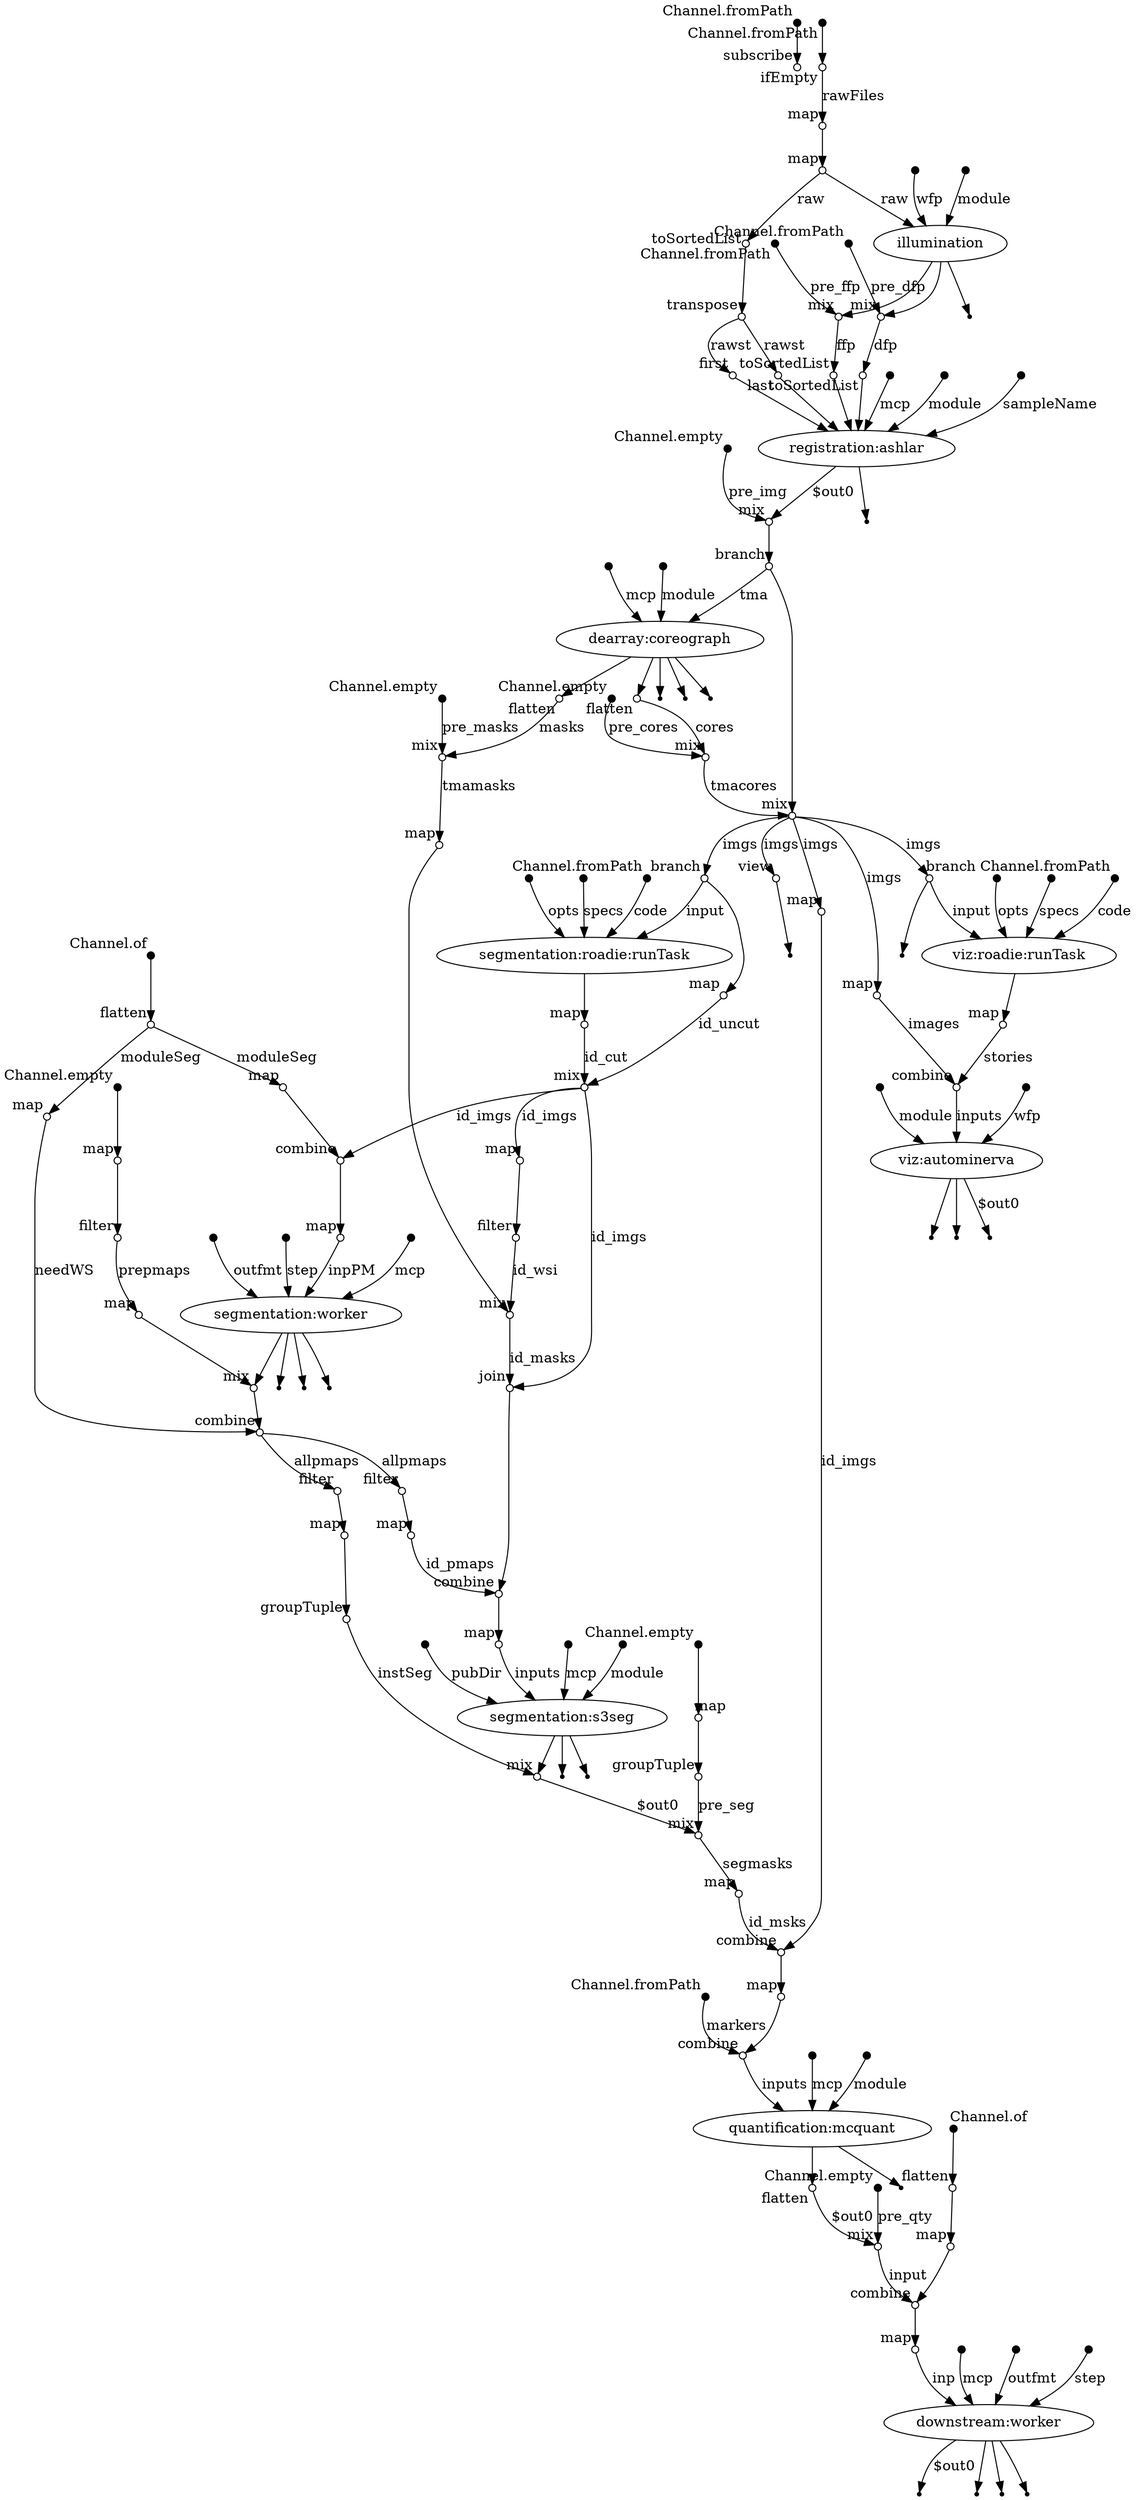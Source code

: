 digraph "flowchart" {
p0 [shape=point,label="",fixedsize=true,width=0.1,xlabel="Channel.fromPath"];
p1 [shape=circle,label="",fixedsize=true,width=0.1,xlabel="subscribe"];
p0 -> p1;

p2 [shape=point,label="",fixedsize=true,width=0.1,xlabel="Channel.fromPath"];
p99 [shape=circle,label="",fixedsize=true,width=0.1,xlabel="combine"];
p2 -> p99 [label="markers"];

p3 [shape=point,label="",fixedsize=true,width=0.1,xlabel="Channel.fromPath"];
p4 [shape=circle,label="",fixedsize=true,width=0.1,xlabel="ifEmpty"];
p3 -> p4;

p4 [shape=circle,label="",fixedsize=true,width=0.1,xlabel="ifEmpty"];
p5 [shape=circle,label="",fixedsize=true,width=0.1,xlabel="map"];
p4 -> p5 [label="rawFiles"];

p5 [shape=circle,label="",fixedsize=true,width=0.1,xlabel="map"];
p6 [shape=circle,label="",fixedsize=true,width=0.1,xlabel="map"];
p5 -> p6;

p6 [shape=circle,label="",fixedsize=true,width=0.1,xlabel="map"];
p21 [label="illumination"];
p6 -> p21 [label="raw"];

p7 [shape=point,label="",fixedsize=true,width=0.1,xlabel="Channel.fromPath"];
p24 [shape=circle,label="",fixedsize=true,width=0.1,xlabel="mix"];
p7 -> p24 [label="pre_dfp"];

p8 [shape=point,label="",fixedsize=true,width=0.1,xlabel="Channel.fromPath"];
p23 [shape=circle,label="",fixedsize=true,width=0.1,xlabel="mix"];
p8 -> p23 [label="pre_ffp"];

p9 [shape=point,label="",fixedsize=true,width=0.1,xlabel="Channel.empty"];
p36 [shape=circle,label="",fixedsize=true,width=0.1,xlabel="mix"];
p9 -> p36 [label="pre_img"];

p10 [shape=point,label="",fixedsize=true,width=0.1,xlabel="Channel.empty"];
p46 [shape=circle,label="",fixedsize=true,width=0.1,xlabel="mix"];
p10 -> p46 [label="pre_cores"];

p11 [shape=point,label="",fixedsize=true,width=0.1,xlabel="Channel.empty"];
p47 [shape=circle,label="",fixedsize=true,width=0.1,xlabel="mix"];
p11 -> p47 [label="pre_masks"];

p12 [shape=point,label="",fixedsize=true,width=0.1,xlabel="Channel.empty"];
p13 [shape=circle,label="",fixedsize=true,width=0.1,xlabel="map"];
p12 -> p13;

p13 [shape=circle,label="",fixedsize=true,width=0.1,xlabel="map"];
p14 [shape=circle,label="",fixedsize=true,width=0.1,xlabel="filter"];
p13 -> p14;

p14 [shape=circle,label="",fixedsize=true,width=0.1,xlabel="filter"];
p72 [shape=circle,label="",fixedsize=true,width=0.1,xlabel="map"];
p14 -> p72 [label="prepmaps"];

p15 [shape=point,label="",fixedsize=true,width=0.1,xlabel="Channel.empty"];
p16 [shape=circle,label="",fixedsize=true,width=0.1,xlabel="map"];
p15 -> p16;

p16 [shape=circle,label="",fixedsize=true,width=0.1,xlabel="map"];
p17 [shape=circle,label="",fixedsize=true,width=0.1,xlabel="groupTuple"];
p16 -> p17;

p17 [shape=circle,label="",fixedsize=true,width=0.1,xlabel="groupTuple"];
p94 [shape=circle,label="",fixedsize=true,width=0.1,xlabel="mix"];
p17 -> p94 [label="pre_seg"];

p18 [shape=point,label="",fixedsize=true,width=0.1,xlabel="Channel.empty"];
p105 [shape=circle,label="",fixedsize=true,width=0.1,xlabel="mix"];
p18 -> p105 [label="pre_qty"];

p19 [shape=point,label="",fixedsize=true,width=0.1];
p21 [label="illumination"];
p19 -> p21 [label="wfp"];

p20 [shape=point,label="",fixedsize=true,width=0.1];
p21 [label="illumination"];
p20 -> p21 [label="module"];

p21 [label="illumination"];
p24 [shape=circle,label="",fixedsize=true,width=0.1,xlabel="mix"];
p21 -> p24;

p21 [label="illumination"];
p23 [shape=circle,label="",fixedsize=true,width=0.1,xlabel="mix"];
p21 -> p23;

p21 [label="illumination"];
p22 [shape=point];
p21 -> p22;

p23 [shape=circle,label="",fixedsize=true,width=0.1,xlabel="mix"];
p29 [shape=circle,label="",fixedsize=true,width=0.1,xlabel="toSortedList"];
p23 -> p29 [label="ffp"];

p24 [shape=circle,label="",fixedsize=true,width=0.1,xlabel="mix"];
p30 [shape=circle,label="",fixedsize=true,width=0.1,xlabel="toSortedList"];
p24 -> p30 [label="dfp"];

p6 [shape=circle,label="",fixedsize=true,width=0.1,xlabel="map"];
p25 [shape=circle,label="",fixedsize=true,width=0.1,xlabel="toSortedList"];
p6 -> p25 [label="raw"];

p25 [shape=circle,label="",fixedsize=true,width=0.1,xlabel="toSortedList"];
p26 [shape=circle,label="",fixedsize=true,width=0.1,xlabel="transpose"];
p25 -> p26;

p26 [shape=circle,label="",fixedsize=true,width=0.1,xlabel="transpose"];
p27 [shape=circle,label="",fixedsize=true,width=0.1,xlabel="first"];
p26 -> p27 [label="rawst"];

p27 [shape=circle,label="",fixedsize=true,width=0.1,xlabel="first"];
p34 [label="registration:ashlar"];
p27 -> p34;

p26 [shape=circle,label="",fixedsize=true,width=0.1,xlabel="transpose"];
p28 [shape=circle,label="",fixedsize=true,width=0.1,xlabel="last"];
p26 -> p28 [label="rawst"];

p28 [shape=circle,label="",fixedsize=true,width=0.1,xlabel="last"];
p34 [label="registration:ashlar"];
p28 -> p34;

p29 [shape=circle,label="",fixedsize=true,width=0.1,xlabel="toSortedList"];
p34 [label="registration:ashlar"];
p29 -> p34;

p30 [shape=circle,label="",fixedsize=true,width=0.1,xlabel="toSortedList"];
p34 [label="registration:ashlar"];
p30 -> p34;

p31 [shape=point,label="",fixedsize=true,width=0.1];
p34 [label="registration:ashlar"];
p31 -> p34 [label="mcp"];

p32 [shape=point,label="",fixedsize=true,width=0.1];
p34 [label="registration:ashlar"];
p32 -> p34 [label="module"];

p33 [shape=point,label="",fixedsize=true,width=0.1];
p34 [label="registration:ashlar"];
p33 -> p34 [label="sampleName"];

p34 [label="registration:ashlar"];
p36 [shape=circle,label="",fixedsize=true,width=0.1,xlabel="mix"];
p34 -> p36 [label="$out0"];

p34 [label="registration:ashlar"];
p35 [shape=point];
p34 -> p35;

p36 [shape=circle,label="",fixedsize=true,width=0.1,xlabel="mix"];
p37 [shape=circle,label="",fixedsize=true,width=0.1,xlabel="branch"];
p36 -> p37;

p37 [shape=circle,label="",fixedsize=true,width=0.1,xlabel="branch"];
p40 [label="dearray:coreograph"];
p37 -> p40 [label="tma"];

p37 [shape=circle,label="",fixedsize=true,width=0.1,xlabel="branch"];
p48 [shape=circle,label="",fixedsize=true,width=0.1,xlabel="mix"];
p37 -> p48;

p38 [shape=point,label="",fixedsize=true,width=0.1];
p40 [label="dearray:coreograph"];
p38 -> p40 [label="mcp"];

p39 [shape=point,label="",fixedsize=true,width=0.1];
p40 [label="dearray:coreograph"];
p39 -> p40 [label="module"];

p40 [label="dearray:coreograph"];
p44 [shape=circle,label="",fixedsize=true,width=0.1,xlabel="flatten"];
p40 -> p44;

p40 [label="dearray:coreograph"];
p45 [shape=circle,label="",fixedsize=true,width=0.1,xlabel="flatten"];
p40 -> p45;

p40 [label="dearray:coreograph"];
p43 [shape=point];
p40 -> p43;

p40 [label="dearray:coreograph"];
p42 [shape=point];
p40 -> p42;

p40 [label="dearray:coreograph"];
p41 [shape=point];
p40 -> p41;

p44 [shape=circle,label="",fixedsize=true,width=0.1,xlabel="flatten"];
p46 [shape=circle,label="",fixedsize=true,width=0.1,xlabel="mix"];
p44 -> p46 [label="cores"];

p45 [shape=circle,label="",fixedsize=true,width=0.1,xlabel="flatten"];
p47 [shape=circle,label="",fixedsize=true,width=0.1,xlabel="mix"];
p45 -> p47 [label="masks"];

p46 [shape=circle,label="",fixedsize=true,width=0.1,xlabel="mix"];
p48 [shape=circle,label="",fixedsize=true,width=0.1,xlabel="mix"];
p46 -> p48 [label="tmacores"];

p47 [shape=circle,label="",fixedsize=true,width=0.1,xlabel="mix"];
p79 [shape=circle,label="",fixedsize=true,width=0.1,xlabel="map"];
p47 -> p79 [label="tmamasks"];

p48 [shape=circle,label="",fixedsize=true,width=0.1,xlabel="mix"];
p49 [shape=circle,label="",fixedsize=true,width=0.1,xlabel="view"];
p48 -> p49 [label="imgs"];

p49 [shape=circle,label="",fixedsize=true,width=0.1,xlabel="view"];
p50 [shape=point];
p49 -> p50;

p51 [shape=point,label="",fixedsize=true,width=0.1,xlabel="Channel.of"];
p52 [shape=circle,label="",fixedsize=true,width=0.1,xlabel="flatten"];
p51 -> p52;

p52 [shape=circle,label="",fixedsize=true,width=0.1,xlabel="flatten"];
p53 [shape=circle,label="",fixedsize=true,width=0.1,xlabel="map"];
p52 -> p53 [label="moduleSeg"];

p53 [shape=circle,label="",fixedsize=true,width=0.1,xlabel="map"];
p74 [shape=circle,label="",fixedsize=true,width=0.1,xlabel="combine"];
p53 -> p74 [label="needWS"];

p48 [shape=circle,label="",fixedsize=true,width=0.1,xlabel="mix"];
p54 [shape=circle,label="",fixedsize=true,width=0.1,xlabel="branch"];
p48 -> p54 [label="imgs"];

p54 [shape=circle,label="",fixedsize=true,width=0.1,xlabel="branch"];
p58 [label="segmentation:roadie:runTask"];
p54 -> p58 [label="input"];

p54 [shape=circle,label="",fixedsize=true,width=0.1,xlabel="branch"];
p60 [shape=circle,label="",fixedsize=true,width=0.1,xlabel="map"];
p54 -> p60;

p55 [shape=point,label="",fixedsize=true,width=0.1,xlabel="Channel.fromPath"];
p58 [label="segmentation:roadie:runTask"];
p55 -> p58 [label="code"];

p56 [shape=point,label="",fixedsize=true,width=0.1];
p58 [label="segmentation:roadie:runTask"];
p56 -> p58 [label="opts"];

p57 [shape=point,label="",fixedsize=true,width=0.1];
p58 [label="segmentation:roadie:runTask"];
p57 -> p58 [label="specs"];

p58 [label="segmentation:roadie:runTask"];
p59 [shape=circle,label="",fixedsize=true,width=0.1,xlabel="map"];
p58 -> p59;

p59 [shape=circle,label="",fixedsize=true,width=0.1,xlabel="map"];
p61 [shape=circle,label="",fixedsize=true,width=0.1,xlabel="mix"];
p59 -> p61 [label="id_cut"];

p60 [shape=circle,label="",fixedsize=true,width=0.1,xlabel="map"];
p61 [shape=circle,label="",fixedsize=true,width=0.1,xlabel="mix"];
p60 -> p61 [label="id_uncut"];

p61 [shape=circle,label="",fixedsize=true,width=0.1,xlabel="mix"];
p63 [shape=circle,label="",fixedsize=true,width=0.1,xlabel="combine"];
p61 -> p63 [label="id_imgs"];

p52 [shape=circle,label="",fixedsize=true,width=0.1,xlabel="flatten"];
p62 [shape=circle,label="",fixedsize=true,width=0.1,xlabel="map"];
p52 -> p62 [label="moduleSeg"];

p62 [shape=circle,label="",fixedsize=true,width=0.1,xlabel="map"];
p63 [shape=circle,label="",fixedsize=true,width=0.1,xlabel="combine"];
p62 -> p63;

p63 [shape=circle,label="",fixedsize=true,width=0.1,xlabel="combine"];
p64 [shape=circle,label="",fixedsize=true,width=0.1,xlabel="map"];
p63 -> p64;

p64 [shape=circle,label="",fixedsize=true,width=0.1,xlabel="map"];
p68 [label="segmentation:worker"];
p64 -> p68 [label="inpPM"];

p65 [shape=point,label="",fixedsize=true,width=0.1];
p68 [label="segmentation:worker"];
p65 -> p68 [label="mcp"];

p66 [shape=point,label="",fixedsize=true,width=0.1];
p68 [label="segmentation:worker"];
p66 -> p68 [label="outfmt"];

p67 [shape=point,label="",fixedsize=true,width=0.1];
p68 [label="segmentation:worker"];
p67 -> p68 [label="step"];

p68 [label="segmentation:worker"];
p73 [shape=circle,label="",fixedsize=true,width=0.1,xlabel="mix"];
p68 -> p73;

p68 [label="segmentation:worker"];
p71 [shape=point];
p68 -> p71;

p68 [label="segmentation:worker"];
p70 [shape=point];
p68 -> p70;

p68 [label="segmentation:worker"];
p69 [shape=point];
p68 -> p69;

p72 [shape=circle,label="",fixedsize=true,width=0.1,xlabel="map"];
p73 [shape=circle,label="",fixedsize=true,width=0.1,xlabel="mix"];
p72 -> p73;

p73 [shape=circle,label="",fixedsize=true,width=0.1,xlabel="mix"];
p74 [shape=circle,label="",fixedsize=true,width=0.1,xlabel="combine"];
p73 -> p74;

p74 [shape=circle,label="",fixedsize=true,width=0.1,xlabel="combine"];
p75 [shape=circle,label="",fixedsize=true,width=0.1,xlabel="filter"];
p74 -> p75 [label="allpmaps"];

p75 [shape=circle,label="",fixedsize=true,width=0.1,xlabel="filter"];
p76 [shape=circle,label="",fixedsize=true,width=0.1,xlabel="map"];
p75 -> p76;

p76 [shape=circle,label="",fixedsize=true,width=0.1,xlabel="map"];
p82 [shape=circle,label="",fixedsize=true,width=0.1,xlabel="combine"];
p76 -> p82 [label="id_pmaps"];

p61 [shape=circle,label="",fixedsize=true,width=0.1,xlabel="mix"];
p77 [shape=circle,label="",fixedsize=true,width=0.1,xlabel="map"];
p61 -> p77 [label="id_imgs"];

p77 [shape=circle,label="",fixedsize=true,width=0.1,xlabel="map"];
p78 [shape=circle,label="",fixedsize=true,width=0.1,xlabel="filter"];
p77 -> p78;

p78 [shape=circle,label="",fixedsize=true,width=0.1,xlabel="filter"];
p80 [shape=circle,label="",fixedsize=true,width=0.1,xlabel="mix"];
p78 -> p80 [label="id_wsi"];

p79 [shape=circle,label="",fixedsize=true,width=0.1,xlabel="map"];
p80 [shape=circle,label="",fixedsize=true,width=0.1,xlabel="mix"];
p79 -> p80;

p80 [shape=circle,label="",fixedsize=true,width=0.1,xlabel="mix"];
p81 [shape=circle,label="",fixedsize=true,width=0.1,xlabel="join"];
p80 -> p81 [label="id_masks"];

p61 [shape=circle,label="",fixedsize=true,width=0.1,xlabel="mix"];
p81 [shape=circle,label="",fixedsize=true,width=0.1,xlabel="join"];
p61 -> p81 [label="id_imgs"];

p81 [shape=circle,label="",fixedsize=true,width=0.1,xlabel="join"];
p82 [shape=circle,label="",fixedsize=true,width=0.1,xlabel="combine"];
p81 -> p82;

p82 [shape=circle,label="",fixedsize=true,width=0.1,xlabel="combine"];
p83 [shape=circle,label="",fixedsize=true,width=0.1,xlabel="map"];
p82 -> p83;

p83 [shape=circle,label="",fixedsize=true,width=0.1,xlabel="map"];
p87 [label="segmentation:s3seg"];
p83 -> p87 [label="inputs"];

p84 [shape=point,label="",fixedsize=true,width=0.1];
p87 [label="segmentation:s3seg"];
p84 -> p87 [label="mcp"];

p85 [shape=point,label="",fixedsize=true,width=0.1];
p87 [label="segmentation:s3seg"];
p85 -> p87 [label="module"];

p86 [shape=point,label="",fixedsize=true,width=0.1];
p87 [label="segmentation:s3seg"];
p86 -> p87 [label="pubDir"];

p87 [label="segmentation:s3seg"];
p93 [shape=circle,label="",fixedsize=true,width=0.1,xlabel="mix"];
p87 -> p93;

p87 [label="segmentation:s3seg"];
p89 [shape=point];
p87 -> p89;

p87 [label="segmentation:s3seg"];
p88 [shape=point];
p87 -> p88;

p74 [shape=circle,label="",fixedsize=true,width=0.1,xlabel="combine"];
p90 [shape=circle,label="",fixedsize=true,width=0.1,xlabel="filter"];
p74 -> p90 [label="allpmaps"];

p90 [shape=circle,label="",fixedsize=true,width=0.1,xlabel="filter"];
p91 [shape=circle,label="",fixedsize=true,width=0.1,xlabel="map"];
p90 -> p91;

p91 [shape=circle,label="",fixedsize=true,width=0.1,xlabel="map"];
p92 [shape=circle,label="",fixedsize=true,width=0.1,xlabel="groupTuple"];
p91 -> p92;

p92 [shape=circle,label="",fixedsize=true,width=0.1,xlabel="groupTuple"];
p93 [shape=circle,label="",fixedsize=true,width=0.1,xlabel="mix"];
p92 -> p93 [label="instSeg"];

p93 [shape=circle,label="",fixedsize=true,width=0.1,xlabel="mix"];
p94 [shape=circle,label="",fixedsize=true,width=0.1,xlabel="mix"];
p93 -> p94 [label="$out0"];

p94 [shape=circle,label="",fixedsize=true,width=0.1,xlabel="mix"];
p96 [shape=circle,label="",fixedsize=true,width=0.1,xlabel="map"];
p94 -> p96 [label="segmasks"];

p48 [shape=circle,label="",fixedsize=true,width=0.1,xlabel="mix"];
p95 [shape=circle,label="",fixedsize=true,width=0.1,xlabel="map"];
p48 -> p95 [label="imgs"];

p95 [shape=circle,label="",fixedsize=true,width=0.1,xlabel="map"];
p97 [shape=circle,label="",fixedsize=true,width=0.1,xlabel="combine"];
p95 -> p97 [label="id_imgs"];

p96 [shape=circle,label="",fixedsize=true,width=0.1,xlabel="map"];
p97 [shape=circle,label="",fixedsize=true,width=0.1,xlabel="combine"];
p96 -> p97 [label="id_msks"];

p97 [shape=circle,label="",fixedsize=true,width=0.1,xlabel="combine"];
p98 [shape=circle,label="",fixedsize=true,width=0.1,xlabel="map"];
p97 -> p98;

p98 [shape=circle,label="",fixedsize=true,width=0.1,xlabel="map"];
p99 [shape=circle,label="",fixedsize=true,width=0.1,xlabel="combine"];
p98 -> p99;

p99 [shape=circle,label="",fixedsize=true,width=0.1,xlabel="combine"];
p102 [label="quantification:mcquant"];
p99 -> p102 [label="inputs"];

p100 [shape=point,label="",fixedsize=true,width=0.1];
p102 [label="quantification:mcquant"];
p100 -> p102 [label="mcp"];

p101 [shape=point,label="",fixedsize=true,width=0.1];
p102 [label="quantification:mcquant"];
p101 -> p102 [label="module"];

p102 [label="quantification:mcquant"];
p104 [shape=circle,label="",fixedsize=true,width=0.1,xlabel="flatten"];
p102 -> p104;

p102 [label="quantification:mcquant"];
p103 [shape=point];
p102 -> p103;

p104 [shape=circle,label="",fixedsize=true,width=0.1,xlabel="flatten"];
p105 [shape=circle,label="",fixedsize=true,width=0.1,xlabel="mix"];
p104 -> p105 [label="$out0"];

p105 [shape=circle,label="",fixedsize=true,width=0.1,xlabel="mix"];
p109 [shape=circle,label="",fixedsize=true,width=0.1,xlabel="combine"];
p105 -> p109 [label="input"];

p106 [shape=point,label="",fixedsize=true,width=0.1,xlabel="Channel.of"];
p107 [shape=circle,label="",fixedsize=true,width=0.1,xlabel="flatten"];
p106 -> p107;

p107 [shape=circle,label="",fixedsize=true,width=0.1,xlabel="flatten"];
p108 [shape=circle,label="",fixedsize=true,width=0.1,xlabel="map"];
p107 -> p108;

p108 [shape=circle,label="",fixedsize=true,width=0.1,xlabel="map"];
p109 [shape=circle,label="",fixedsize=true,width=0.1,xlabel="combine"];
p108 -> p109;

p109 [shape=circle,label="",fixedsize=true,width=0.1,xlabel="combine"];
p110 [shape=circle,label="",fixedsize=true,width=0.1,xlabel="map"];
p109 -> p110;

p110 [shape=circle,label="",fixedsize=true,width=0.1,xlabel="map"];
p114 [label="downstream:worker"];
p110 -> p114 [label="inp"];

p111 [shape=point,label="",fixedsize=true,width=0.1];
p114 [label="downstream:worker"];
p111 -> p114 [label="mcp"];

p112 [shape=point,label="",fixedsize=true,width=0.1];
p114 [label="downstream:worker"];
p112 -> p114 [label="outfmt"];

p113 [shape=point,label="",fixedsize=true,width=0.1];
p114 [label="downstream:worker"];
p113 -> p114 [label="step"];

p114 [label="downstream:worker"];
p118 [shape=point];
p114 -> p118 [label="$out0"];

p114 [label="downstream:worker"];
p117 [shape=point];
p114 -> p117;

p114 [label="downstream:worker"];
p116 [shape=point];
p114 -> p116;

p114 [label="downstream:worker"];
p115 [shape=point];
p114 -> p115;

p48 [shape=circle,label="",fixedsize=true,width=0.1,xlabel="mix"];
p119 [shape=circle,label="",fixedsize=true,width=0.1,xlabel="branch"];
p48 -> p119 [label="imgs"];

p119 [shape=circle,label="",fixedsize=true,width=0.1,xlabel="branch"];
p120 [shape=point];
p119 -> p120;

p119 [shape=circle,label="",fixedsize=true,width=0.1,xlabel="branch"];
p124 [label="viz:roadie:runTask"];
p119 -> p124 [label="input"];

p121 [shape=point,label="",fixedsize=true,width=0.1,xlabel="Channel.fromPath"];
p124 [label="viz:roadie:runTask"];
p121 -> p124 [label="code"];

p122 [shape=point,label="",fixedsize=true,width=0.1];
p124 [label="viz:roadie:runTask"];
p122 -> p124 [label="opts"];

p123 [shape=point,label="",fixedsize=true,width=0.1];
p124 [label="viz:roadie:runTask"];
p123 -> p124 [label="specs"];

p124 [label="viz:roadie:runTask"];
p125 [shape=circle,label="",fixedsize=true,width=0.1,xlabel="map"];
p124 -> p125;

p125 [shape=circle,label="",fixedsize=true,width=0.1,xlabel="map"];
p127 [shape=circle,label="",fixedsize=true,width=0.1,xlabel="combine"];
p125 -> p127 [label="stories"];

p48 [shape=circle,label="",fixedsize=true,width=0.1,xlabel="mix"];
p126 [shape=circle,label="",fixedsize=true,width=0.1,xlabel="map"];
p48 -> p126 [label="imgs"];

p126 [shape=circle,label="",fixedsize=true,width=0.1,xlabel="map"];
p127 [shape=circle,label="",fixedsize=true,width=0.1,xlabel="combine"];
p126 -> p127 [label="images"];

p127 [shape=circle,label="",fixedsize=true,width=0.1,xlabel="combine"];
p130 [label="viz:autominerva"];
p127 -> p130 [label="inputs"];

p128 [shape=point,label="",fixedsize=true,width=0.1];
p130 [label="viz:autominerva"];
p128 -> p130 [label="wfp"];

p129 [shape=point,label="",fixedsize=true,width=0.1];
p130 [label="viz:autominerva"];
p129 -> p130 [label="module"];

p130 [label="viz:autominerva"];
p133 [shape=point];
p130 -> p133 [label="$out0"];

p130 [label="viz:autominerva"];
p132 [shape=point];
p130 -> p132;

p130 [label="viz:autominerva"];
p131 [shape=point];
p130 -> p131;

}
